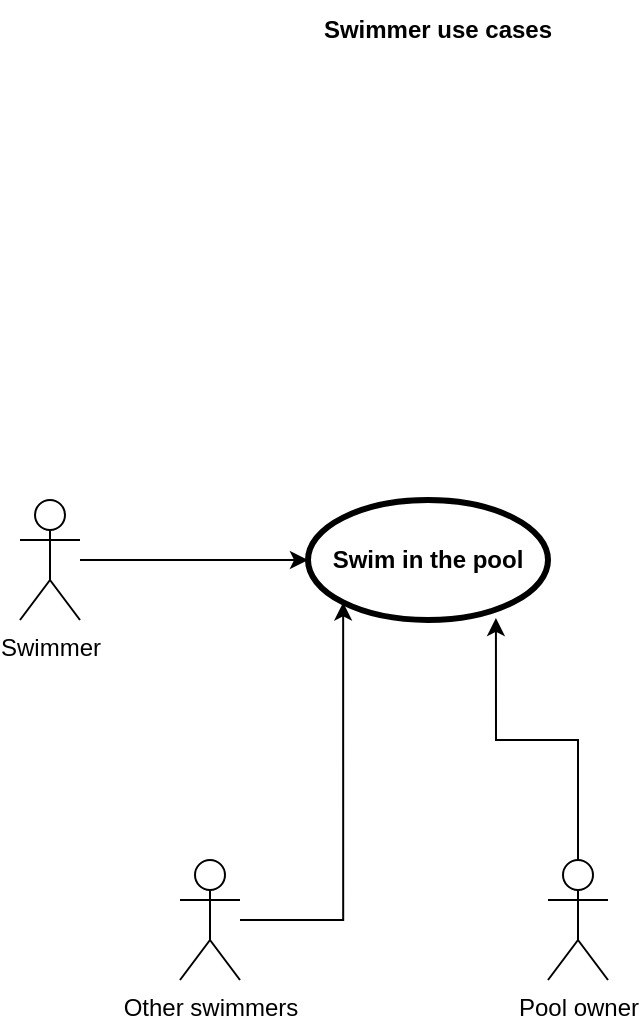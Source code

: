 <mxfile version="24.8.3">
  <diagram name="Page-1" id="d9vEPVE4u_vr90gWowEe">
    <mxGraphModel dx="985" dy="869" grid="1" gridSize="10" guides="1" tooltips="1" connect="1" arrows="1" fold="1" page="1" pageScale="1" pageWidth="827" pageHeight="1169" math="0" shadow="0">
      <root>
        <mxCell id="0" />
        <mxCell id="1" parent="0" />
        <mxCell id="8q3B2vJ4E4FiSpnzrV7H-6" style="edgeStyle=orthogonalEdgeStyle;rounded=0;orthogonalLoop=1;jettySize=auto;html=1;" edge="1" parent="1" source="8q3B2vJ4E4FiSpnzrV7H-4" target="8q3B2vJ4E4FiSpnzrV7H-5">
          <mxGeometry relative="1" as="geometry" />
        </mxCell>
        <mxCell id="8q3B2vJ4E4FiSpnzrV7H-4" value="Swimmer" style="shape=umlActor;html=1;verticalLabelPosition=bottom;verticalAlign=top;align=center;" vertex="1" parent="1">
          <mxGeometry x="150" y="270" width="30" height="60" as="geometry" />
        </mxCell>
        <mxCell id="8q3B2vJ4E4FiSpnzrV7H-5" value="Swim in the pool" style="shape=ellipse;html=1;strokeWidth=3;fontStyle=1;whiteSpace=wrap;align=center;perimeter=ellipsePerimeter;" vertex="1" parent="1">
          <mxGeometry x="294" y="270" width="120" height="60" as="geometry" />
        </mxCell>
        <mxCell id="8q3B2vJ4E4FiSpnzrV7H-7" value="Swimmer use cases" style="text;html=1;align=center;verticalAlign=middle;whiteSpace=wrap;rounded=0;fontStyle=1" vertex="1" parent="1">
          <mxGeometry x="294" y="20" width="130" height="30" as="geometry" />
        </mxCell>
        <mxCell id="8q3B2vJ4E4FiSpnzrV7H-14" value="Pool owner" style="shape=umlActor;html=1;verticalLabelPosition=bottom;verticalAlign=top;align=center;" vertex="1" parent="1">
          <mxGeometry x="414" y="450" width="30" height="60" as="geometry" />
        </mxCell>
        <mxCell id="8q3B2vJ4E4FiSpnzrV7H-16" style="edgeStyle=orthogonalEdgeStyle;rounded=0;orthogonalLoop=1;jettySize=auto;html=1;entryX=0;entryY=1;entryDx=0;entryDy=0;" edge="1" parent="1" source="8q3B2vJ4E4FiSpnzrV7H-15" target="8q3B2vJ4E4FiSpnzrV7H-5">
          <mxGeometry relative="1" as="geometry" />
        </mxCell>
        <mxCell id="8q3B2vJ4E4FiSpnzrV7H-15" value="Other swimmers" style="shape=umlActor;html=1;verticalLabelPosition=bottom;verticalAlign=top;align=center;" vertex="1" parent="1">
          <mxGeometry x="230" y="450" width="30" height="60" as="geometry" />
        </mxCell>
        <mxCell id="8q3B2vJ4E4FiSpnzrV7H-17" style="edgeStyle=orthogonalEdgeStyle;rounded=0;orthogonalLoop=1;jettySize=auto;html=1;entryX=0.783;entryY=0.983;entryDx=0;entryDy=0;entryPerimeter=0;" edge="1" parent="1" source="8q3B2vJ4E4FiSpnzrV7H-14" target="8q3B2vJ4E4FiSpnzrV7H-5">
          <mxGeometry relative="1" as="geometry" />
        </mxCell>
      </root>
    </mxGraphModel>
  </diagram>
</mxfile>
